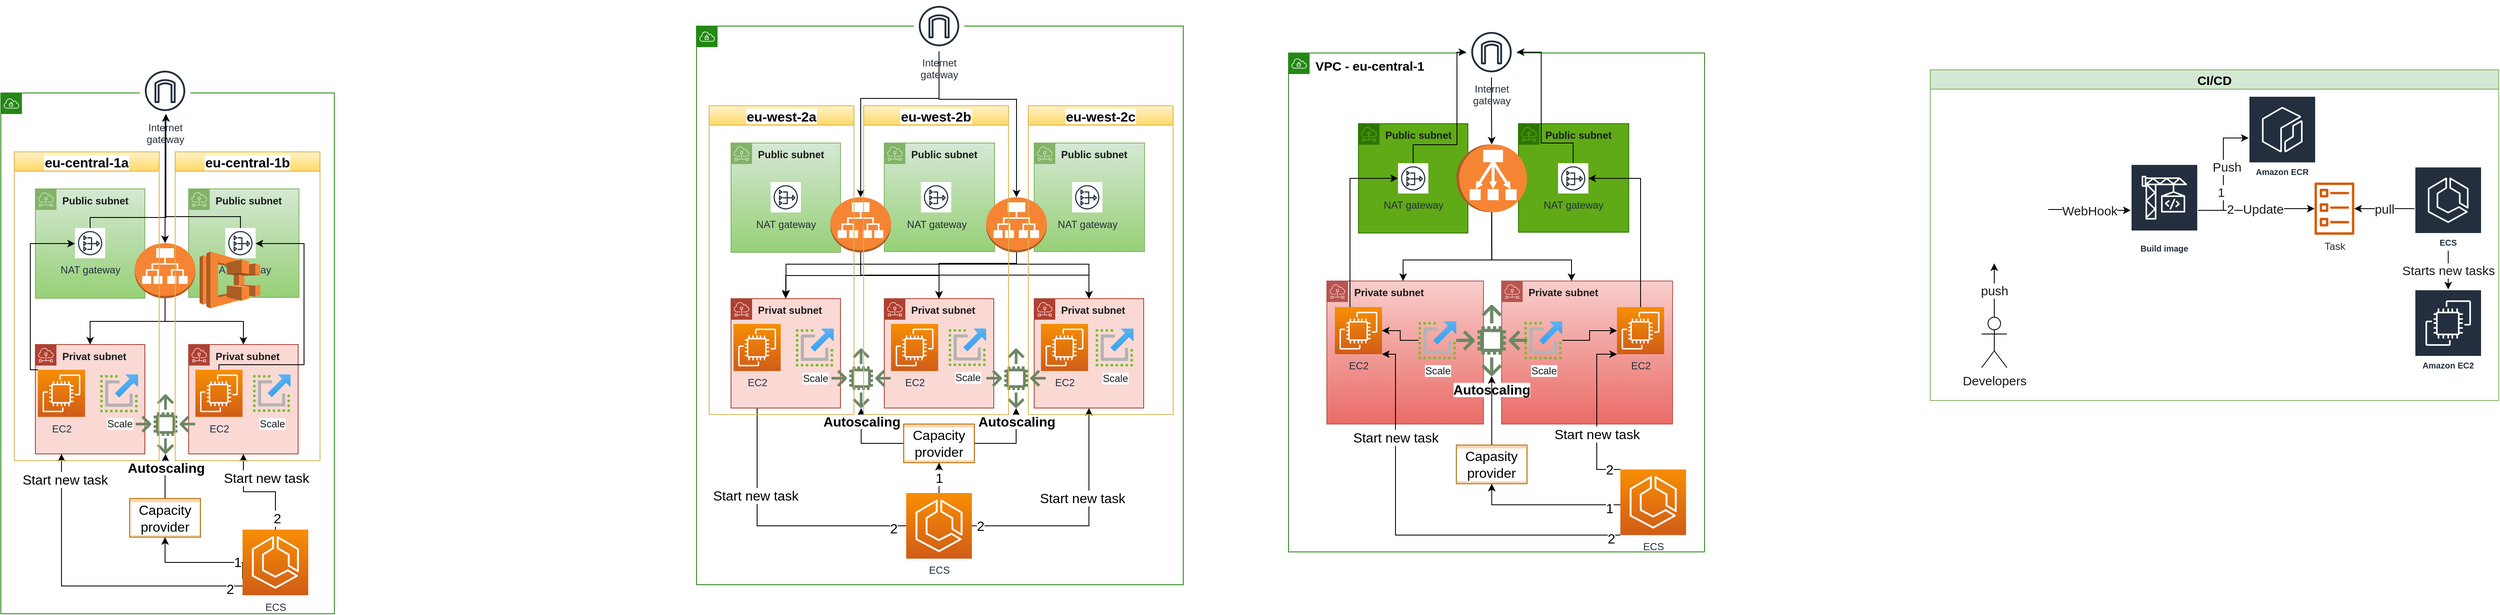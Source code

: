 <mxfile version="15.8.3" type="github">
  <diagram id="lCofZLIbUINr1tavpJJs" name="Page-1">
    <mxGraphModel dx="2921" dy="684" grid="0" gridSize="10" guides="1" tooltips="1" connect="1" arrows="1" fold="1" page="1" pageScale="1" pageWidth="850" pageHeight="1100" math="0" shadow="0">
      <root>
        <mxCell id="0" />
        <mxCell id="1" parent="0" />
        <mxCell id="zyjIwJKk7PrDfsCpgCSv-1" value="&lt;b&gt;&lt;font color=&quot;#000000&quot; style=&quot;font-size: 15px&quot;&gt;VPC - eu-central-1&lt;/font&gt;&lt;/b&gt;" style="points=[[0,0],[0.25,0],[0.5,0],[0.75,0],[1,0],[1,0.25],[1,0.5],[1,0.75],[1,1],[0.75,1],[0.5,1],[0.25,1],[0,1],[0,0.75],[0,0.5],[0,0.25]];outlineConnect=0;gradientColor=none;html=1;whiteSpace=wrap;fontSize=12;fontStyle=0;shape=mxgraph.aws4.group;grIcon=mxgraph.aws4.group_vpc;strokeColor=#248814;fillColor=none;verticalAlign=top;align=left;spacingLeft=30;fontColor=#AAB7B8;dashed=0;" parent="1" vertex="1">
          <mxGeometry x="184" y="139" width="494" height="593" as="geometry" />
        </mxCell>
        <mxCell id="zyjIwJKk7PrDfsCpgCSv-7" value="&lt;b&gt;&lt;font color=&quot;#1a1a1a&quot;&gt;Private subnet&lt;/font&gt;&lt;/b&gt;" style="sketch=0;outlineConnect=0;gradientColor=#ea6b66;html=1;whiteSpace=wrap;fontSize=12;fontStyle=0;shape=mxgraph.aws4.group;grIcon=mxgraph.aws4.group_subnet;strokeColor=#b85450;fillColor=#f8cecc;verticalAlign=top;align=left;spacingLeft=30;dashed=0;" parent="1" vertex="1">
          <mxGeometry x="229.5" y="410" width="186" height="170" as="geometry" />
        </mxCell>
        <mxCell id="zyjIwJKk7PrDfsCpgCSv-8" value="&lt;font color=&quot;#1a1a1a&quot;&gt;&lt;b&gt;Public subnet&lt;/b&gt;&lt;/font&gt;" style="sketch=0;outlineConnect=0;html=1;whiteSpace=wrap;fontSize=12;fontStyle=0;shape=mxgraph.aws4.group;grIcon=mxgraph.aws4.group_subnet;strokeColor=#2D7600;fillColor=#60a917;verticalAlign=top;align=left;spacingLeft=30;dashed=0;fontColor=#ffffff;" parent="1" vertex="1">
          <mxGeometry x="457" y="223" width="131" height="129" as="geometry" />
        </mxCell>
        <mxCell id="zyjIwJKk7PrDfsCpgCSv-9" value="&lt;font color=&quot;#1a1a1a&quot;&gt;&lt;b&gt;Public subnet&lt;/b&gt;&lt;/font&gt;" style="sketch=0;outlineConnect=0;html=1;whiteSpace=wrap;fontSize=12;fontStyle=0;shape=mxgraph.aws4.group;grIcon=mxgraph.aws4.group_subnet;strokeColor=#2D7600;fillColor=#60a917;verticalAlign=top;align=left;spacingLeft=30;dashed=0;fontColor=#ffffff;" parent="1" vertex="1">
          <mxGeometry x="267" y="223" width="130" height="130" as="geometry" />
        </mxCell>
        <mxCell id="zyjIwJKk7PrDfsCpgCSv-10" value="&lt;b&gt;&lt;font color=&quot;#1a1a1a&quot;&gt;Private subnet&lt;/font&gt;&lt;/b&gt;" style="sketch=0;outlineConnect=0;html=1;whiteSpace=wrap;fontSize=12;fontStyle=0;shape=mxgraph.aws4.group;grIcon=mxgraph.aws4.group_subnet;strokeColor=#b85450;fillColor=#f8cecc;verticalAlign=top;align=left;spacingLeft=30;dashed=0;gradientColor=#ea6b66;" parent="1" vertex="1">
          <mxGeometry x="437" y="410" width="203" height="170" as="geometry" />
        </mxCell>
        <mxCell id="zyjIwJKk7PrDfsCpgCSv-17" style="edgeStyle=orthogonalEdgeStyle;rounded=0;orthogonalLoop=1;jettySize=auto;html=1;entryX=0;entryY=0.5;entryDx=0;entryDy=0;entryPerimeter=0;fontSize=15;fontColor=#1A1A1A;" parent="1" source="zyjIwJKk7PrDfsCpgCSv-12" target="zyjIwJKk7PrDfsCpgCSv-16" edge="1">
          <mxGeometry relative="1" as="geometry" />
        </mxCell>
        <mxCell id="zyjIwJKk7PrDfsCpgCSv-12" value="Internet&#xa;gateway" style="sketch=0;outlineConnect=0;fontColor=#232F3E;gradientColor=none;strokeColor=#232F3E;fillColor=#ffffff;dashed=0;verticalLabelPosition=bottom;verticalAlign=top;align=center;html=1;fontSize=12;fontStyle=0;aspect=fixed;shape=mxgraph.aws4.resourceIcon;resIcon=mxgraph.aws4.internet_gateway;" parent="1" vertex="1">
          <mxGeometry x="395" y="108" width="60" height="60" as="geometry" />
        </mxCell>
        <mxCell id="zyjIwJKk7PrDfsCpgCSv-64" style="edgeStyle=orthogonalEdgeStyle;rounded=0;orthogonalLoop=1;jettySize=auto;html=1;fontSize=16;fontColor=#000000;" parent="1" source="zyjIwJKk7PrDfsCpgCSv-13" target="zyjIwJKk7PrDfsCpgCSv-12" edge="1">
          <mxGeometry relative="1" as="geometry">
            <Array as="points">
              <mxPoint x="332" y="248" />
              <mxPoint x="384" y="248" />
              <mxPoint x="384" y="138" />
            </Array>
          </mxGeometry>
        </mxCell>
        <mxCell id="zyjIwJKk7PrDfsCpgCSv-13" value="NAT gateway" style="sketch=0;outlineConnect=0;fontColor=#232F3E;gradientColor=none;strokeColor=#232F3E;fillColor=#ffffff;dashed=0;verticalLabelPosition=bottom;verticalAlign=top;align=center;html=1;fontSize=12;fontStyle=0;aspect=fixed;shape=mxgraph.aws4.resourceIcon;resIcon=mxgraph.aws4.nat_gateway;" parent="1" vertex="1">
          <mxGeometry x="314" y="270" width="36" height="36" as="geometry" />
        </mxCell>
        <mxCell id="zyjIwJKk7PrDfsCpgCSv-62" style="edgeStyle=orthogonalEdgeStyle;rounded=0;orthogonalLoop=1;jettySize=auto;html=1;fontSize=16;fontColor=#000000;" parent="1" source="zyjIwJKk7PrDfsCpgCSv-14" target="zyjIwJKk7PrDfsCpgCSv-12" edge="1">
          <mxGeometry relative="1" as="geometry">
            <Array as="points">
              <mxPoint x="522" y="246" />
              <mxPoint x="484" y="246" />
              <mxPoint x="484" y="138" />
            </Array>
          </mxGeometry>
        </mxCell>
        <mxCell id="zyjIwJKk7PrDfsCpgCSv-14" value="NAT gateway" style="sketch=0;outlineConnect=0;fontColor=#232F3E;gradientColor=none;strokeColor=#232F3E;fillColor=#ffffff;dashed=0;verticalLabelPosition=bottom;verticalAlign=top;align=center;html=1;fontSize=12;fontStyle=0;aspect=fixed;shape=mxgraph.aws4.resourceIcon;resIcon=mxgraph.aws4.nat_gateway;" parent="1" vertex="1">
          <mxGeometry x="504" y="270" width="36" height="36" as="geometry" />
        </mxCell>
        <mxCell id="zyjIwJKk7PrDfsCpgCSv-26" style="edgeStyle=orthogonalEdgeStyle;rounded=0;orthogonalLoop=1;jettySize=auto;html=1;fontSize=15;fontColor=#1A1A1A;exitX=1;exitY=0.5;exitDx=0;exitDy=0;exitPerimeter=0;" parent="1" source="zyjIwJKk7PrDfsCpgCSv-16" target="zyjIwJKk7PrDfsCpgCSv-10" edge="1">
          <mxGeometry relative="1" as="geometry">
            <Array as="points">
              <mxPoint x="425" y="385" />
              <mxPoint x="520" y="385" />
            </Array>
          </mxGeometry>
        </mxCell>
        <mxCell id="zyjIwJKk7PrDfsCpgCSv-27" style="edgeStyle=orthogonalEdgeStyle;rounded=0;orthogonalLoop=1;jettySize=auto;html=1;exitX=1;exitY=0.5;exitDx=0;exitDy=0;exitPerimeter=0;fontSize=15;fontColor=#1A1A1A;" parent="1" source="zyjIwJKk7PrDfsCpgCSv-16" target="zyjIwJKk7PrDfsCpgCSv-7" edge="1">
          <mxGeometry relative="1" as="geometry">
            <mxPoint x="320" y="406" as="targetPoint" />
            <Array as="points">
              <mxPoint x="425" y="385" />
              <mxPoint x="320" y="385" />
            </Array>
          </mxGeometry>
        </mxCell>
        <mxCell id="zyjIwJKk7PrDfsCpgCSv-16" value="" style="outlineConnect=0;dashed=0;verticalLabelPosition=bottom;verticalAlign=top;align=center;html=1;shape=mxgraph.aws3.classic_load_balancer;fillColor=#F58534;gradientColor=none;fontSize=15;fontColor=#1A1A1A;rotation=90;" parent="1" vertex="1">
          <mxGeometry x="385" y="246" width="80.5" height="84" as="geometry" />
        </mxCell>
        <mxCell id="zyjIwJKk7PrDfsCpgCSv-73" value="Start new task" style="edgeStyle=orthogonalEdgeStyle;rounded=0;orthogonalLoop=1;jettySize=auto;html=1;entryX=0;entryY=1;entryDx=0;entryDy=0;entryPerimeter=0;fontSize=16;fontColor=#000000;exitX=0;exitY=0;exitDx=0;exitDy=0;exitPerimeter=0;" parent="1" source="zyjIwJKk7PrDfsCpgCSv-19" target="zyjIwJKk7PrDfsCpgCSv-58" edge="1">
          <mxGeometry x="-0.259" relative="1" as="geometry">
            <Array as="points">
              <mxPoint x="550" y="634" />
              <mxPoint x="550" y="497" />
            </Array>
            <mxPoint as="offset" />
          </mxGeometry>
        </mxCell>
        <mxCell id="zyjIwJKk7PrDfsCpgCSv-83" value="2" style="edgeLabel;html=1;align=center;verticalAlign=middle;resizable=0;points=[];fontSize=16;fontColor=#000000;" parent="zyjIwJKk7PrDfsCpgCSv-73" vertex="1" connectable="0">
          <mxGeometry x="-0.584" y="-3" relative="1" as="geometry">
            <mxPoint x="12" y="11" as="offset" />
          </mxGeometry>
        </mxCell>
        <mxCell id="zyjIwJKk7PrDfsCpgCSv-74" value="Start new task" style="edgeStyle=orthogonalEdgeStyle;rounded=0;orthogonalLoop=1;jettySize=auto;html=1;exitX=0;exitY=1;exitDx=0;exitDy=0;exitPerimeter=0;entryX=1;entryY=1;entryDx=0;entryDy=0;entryPerimeter=0;fontSize=16;fontColor=#000000;" parent="1" source="zyjIwJKk7PrDfsCpgCSv-19" target="zyjIwJKk7PrDfsCpgCSv-54" edge="1">
          <mxGeometry x="0.538" relative="1" as="geometry">
            <Array as="points">
              <mxPoint x="311" y="712" />
              <mxPoint x="311" y="497" />
            </Array>
            <mxPoint as="offset" />
          </mxGeometry>
        </mxCell>
        <mxCell id="zyjIwJKk7PrDfsCpgCSv-84" value="2" style="edgeLabel;html=1;align=center;verticalAlign=middle;resizable=0;points=[];fontSize=16;fontColor=#000000;" parent="zyjIwJKk7PrDfsCpgCSv-74" vertex="1" connectable="0">
          <mxGeometry x="-0.777" y="3" relative="1" as="geometry">
            <mxPoint x="44" y="1" as="offset" />
          </mxGeometry>
        </mxCell>
        <mxCell id="zyjIwJKk7PrDfsCpgCSv-79" style="edgeStyle=orthogonalEdgeStyle;rounded=0;orthogonalLoop=1;jettySize=auto;html=1;entryX=0.5;entryY=1;entryDx=0;entryDy=0;fontSize=16;fontColor=#000000;" parent="1" source="zyjIwJKk7PrDfsCpgCSv-19" target="zyjIwJKk7PrDfsCpgCSv-76" edge="1">
          <mxGeometry relative="1" as="geometry">
            <Array as="points">
              <mxPoint x="425" y="676" />
            </Array>
          </mxGeometry>
        </mxCell>
        <mxCell id="zyjIwJKk7PrDfsCpgCSv-82" value="1" style="edgeLabel;html=1;align=center;verticalAlign=middle;resizable=0;points=[];fontSize=16;fontColor=#000000;" parent="zyjIwJKk7PrDfsCpgCSv-79" vertex="1" connectable="0">
          <mxGeometry x="-0.59" y="4" relative="1" as="geometry">
            <mxPoint x="23" as="offset" />
          </mxGeometry>
        </mxCell>
        <mxCell id="zyjIwJKk7PrDfsCpgCSv-19" value="ECS" style="sketch=0;points=[[0,0,0],[0.25,0,0],[0.5,0,0],[0.75,0,0],[1,0,0],[0,1,0],[0.25,1,0],[0.5,1,0],[0.75,1,0],[1,1,0],[0,0.25,0],[0,0.5,0],[0,0.75,0],[1,0.25,0],[1,0.5,0],[1,0.75,0]];outlineConnect=0;fontColor=#232F3E;gradientColor=#F78E04;gradientDirection=north;fillColor=#D05C17;strokeColor=#ffffff;dashed=0;verticalLabelPosition=bottom;verticalAlign=top;align=center;html=1;fontSize=12;fontStyle=0;aspect=fixed;shape=mxgraph.aws4.resourceIcon;resIcon=mxgraph.aws4.ecs;" parent="1" vertex="1">
          <mxGeometry x="578" y="634" width="78" height="78" as="geometry" />
        </mxCell>
        <mxCell id="zyjIwJKk7PrDfsCpgCSv-24" value="&lt;font style=&quot;font-size: 16px&quot; color=&quot;#000000&quot;&gt;&lt;b style=&quot;background-color: rgb(255 , 255 , 255)&quot;&gt;Autoscaling&lt;/b&gt;&lt;/font&gt;" style="sketch=0;outlineConnect=0;fontColor=#ffffff;fillColor=#6d8764;strokeColor=#3A5431;dashed=0;verticalLabelPosition=bottom;verticalAlign=top;align=center;html=1;fontSize=12;fontStyle=0;aspect=fixed;pointerEvents=1;shape=mxgraph.aws4.auto_scaling2;" parent="1" vertex="1">
          <mxGeometry x="382.75" y="438" width="85" height="85" as="geometry" />
        </mxCell>
        <mxCell id="zyjIwJKk7PrDfsCpgCSv-36" value="WebHook" style="edgeStyle=orthogonalEdgeStyle;rounded=0;orthogonalLoop=1;jettySize=auto;html=1;fontSize=15;fontColor=#1A1A1A;" parent="1" source="zyjIwJKk7PrDfsCpgCSv-32" target="zyjIwJKk7PrDfsCpgCSv-31" edge="1">
          <mxGeometry relative="1" as="geometry" />
        </mxCell>
        <mxCell id="zyjIwJKk7PrDfsCpgCSv-32" value="" style="shape=image;html=1;verticalAlign=top;verticalLabelPosition=bottom;labelBackgroundColor=#ffffff;imageAspect=0;aspect=fixed;image=https://cdn0.iconfinder.com/data/icons/social-network-9/50/29-128.png;fontSize=15;fontColor=#1A1A1A;" parent="1" vertex="1">
          <mxGeometry x="958" y="261" width="128" height="128" as="geometry" />
        </mxCell>
        <mxCell id="zyjIwJKk7PrDfsCpgCSv-47" value="CI/CD" style="swimlane;fontSize=15;fillColor=#d5e8d4;strokeColor=#82b366;" parent="1" vertex="1">
          <mxGeometry x="946" y="159" width="675" height="393" as="geometry" />
        </mxCell>
        <mxCell id="zyjIwJKk7PrDfsCpgCSv-48" value="Developers" style="shape=umlActor;verticalLabelPosition=bottom;verticalAlign=top;html=1;outlineConnect=0;fontSize=15;fontColor=#1A1A1A;" parent="zyjIwJKk7PrDfsCpgCSv-47" vertex="1">
          <mxGeometry x="61" y="294" width="30" height="60" as="geometry" />
        </mxCell>
        <mxCell id="zyjIwJKk7PrDfsCpgCSv-31" value="Build image" style="sketch=0;outlineConnect=0;fontColor=#232F3E;gradientColor=none;strokeColor=#ffffff;fillColor=#232F3E;dashed=0;verticalLabelPosition=middle;verticalAlign=bottom;align=center;html=1;whiteSpace=wrap;fontSize=10;fontStyle=1;spacing=3;shape=mxgraph.aws4.productIcon;prIcon=mxgraph.aws4.codebuild;" parent="zyjIwJKk7PrDfsCpgCSv-47" vertex="1">
          <mxGeometry x="238" y="112" width="80" height="110" as="geometry" />
        </mxCell>
        <mxCell id="zyjIwJKk7PrDfsCpgCSv-37" value="Amazon ECR" style="sketch=0;outlineConnect=0;fontColor=#232F3E;gradientColor=none;strokeColor=#ffffff;fillColor=#232F3E;dashed=0;verticalLabelPosition=middle;verticalAlign=bottom;align=center;html=1;whiteSpace=wrap;fontSize=10;fontStyle=1;spacing=3;shape=mxgraph.aws4.productIcon;prIcon=mxgraph.aws4.ecr;" parent="zyjIwJKk7PrDfsCpgCSv-47" vertex="1">
          <mxGeometry x="378" y="31" width="80" height="100" as="geometry" />
        </mxCell>
        <mxCell id="zyjIwJKk7PrDfsCpgCSv-38" style="edgeStyle=orthogonalEdgeStyle;rounded=0;orthogonalLoop=1;jettySize=auto;html=1;fontSize=15;fontColor=#1A1A1A;" parent="zyjIwJKk7PrDfsCpgCSv-47" source="zyjIwJKk7PrDfsCpgCSv-31" target="zyjIwJKk7PrDfsCpgCSv-37" edge="1">
          <mxGeometry relative="1" as="geometry" />
        </mxCell>
        <mxCell id="zyjIwJKk7PrDfsCpgCSv-40" value="Push" style="edgeLabel;html=1;align=center;verticalAlign=middle;resizable=0;points=[];fontSize=15;fontColor=#1A1A1A;" parent="zyjIwJKk7PrDfsCpgCSv-38" vertex="1" connectable="0">
          <mxGeometry x="0.131" y="-4" relative="1" as="geometry">
            <mxPoint as="offset" />
          </mxGeometry>
        </mxCell>
        <mxCell id="zyjIwJKk7PrDfsCpgCSv-42" value="1" style="edgeLabel;html=1;align=center;verticalAlign=middle;resizable=0;points=[];fontSize=15;fontColor=#1A1A1A;" parent="zyjIwJKk7PrDfsCpgCSv-38" vertex="1" connectable="0">
          <mxGeometry x="-0.29" y="-2" relative="1" as="geometry">
            <mxPoint x="-5" as="offset" />
          </mxGeometry>
        </mxCell>
        <mxCell id="zyjIwJKk7PrDfsCpgCSv-35" value="Task" style="sketch=0;outlineConnect=0;fontColor=#232F3E;gradientColor=none;fillColor=#D45B07;strokeColor=none;dashed=0;verticalLabelPosition=bottom;verticalAlign=top;align=center;html=1;fontSize=12;fontStyle=0;aspect=fixed;pointerEvents=1;shape=mxgraph.aws4.ecs_task;" parent="zyjIwJKk7PrDfsCpgCSv-47" vertex="1">
          <mxGeometry x="456" y="134" width="47.79" height="62" as="geometry" />
        </mxCell>
        <mxCell id="zyjIwJKk7PrDfsCpgCSv-41" value="Update" style="edgeStyle=orthogonalEdgeStyle;rounded=0;orthogonalLoop=1;jettySize=auto;html=1;fontSize=15;fontColor=#1A1A1A;" parent="zyjIwJKk7PrDfsCpgCSv-47" source="zyjIwJKk7PrDfsCpgCSv-31" target="zyjIwJKk7PrDfsCpgCSv-35" edge="1">
          <mxGeometry x="0.126" relative="1" as="geometry">
            <mxPoint as="offset" />
          </mxGeometry>
        </mxCell>
        <mxCell id="zyjIwJKk7PrDfsCpgCSv-43" value="2" style="edgeLabel;html=1;align=center;verticalAlign=middle;resizable=0;points=[];fontSize=15;fontColor=#1A1A1A;" parent="zyjIwJKk7PrDfsCpgCSv-41" vertex="1" connectable="0">
          <mxGeometry x="-0.388" y="1" relative="1" as="geometry">
            <mxPoint x="-5" y="-1" as="offset" />
          </mxGeometry>
        </mxCell>
        <mxCell id="zyjIwJKk7PrDfsCpgCSv-52" value="Starts new tasks" style="edgeStyle=orthogonalEdgeStyle;rounded=0;orthogonalLoop=1;jettySize=auto;html=1;fontSize=15;fontColor=#1A1A1A;" parent="zyjIwJKk7PrDfsCpgCSv-47" source="zyjIwJKk7PrDfsCpgCSv-44" target="zyjIwJKk7PrDfsCpgCSv-51" edge="1">
          <mxGeometry relative="1" as="geometry" />
        </mxCell>
        <mxCell id="zyjIwJKk7PrDfsCpgCSv-44" value="ECS" style="sketch=0;outlineConnect=0;fontColor=#232F3E;gradientColor=none;strokeColor=#ffffff;fillColor=#232F3E;dashed=0;verticalLabelPosition=middle;verticalAlign=bottom;align=center;html=1;whiteSpace=wrap;fontSize=10;fontStyle=1;spacing=3;shape=mxgraph.aws4.productIcon;prIcon=mxgraph.aws4.ecs;" parent="zyjIwJKk7PrDfsCpgCSv-47" vertex="1">
          <mxGeometry x="575" y="115" width="80" height="100" as="geometry" />
        </mxCell>
        <mxCell id="zyjIwJKk7PrDfsCpgCSv-46" value="pull" style="edgeStyle=orthogonalEdgeStyle;rounded=0;orthogonalLoop=1;jettySize=auto;html=1;fontSize=15;fontColor=#1A1A1A;" parent="zyjIwJKk7PrDfsCpgCSv-47" source="zyjIwJKk7PrDfsCpgCSv-44" target="zyjIwJKk7PrDfsCpgCSv-35" edge="1">
          <mxGeometry relative="1" as="geometry" />
        </mxCell>
        <mxCell id="zyjIwJKk7PrDfsCpgCSv-51" value="Amazon EC2" style="sketch=0;outlineConnect=0;fontColor=#232F3E;gradientColor=none;strokeColor=#ffffff;fillColor=#232F3E;dashed=0;verticalLabelPosition=middle;verticalAlign=bottom;align=center;html=1;whiteSpace=wrap;fontSize=10;fontStyle=1;spacing=3;shape=mxgraph.aws4.productIcon;prIcon=mxgraph.aws4.ec2;" parent="zyjIwJKk7PrDfsCpgCSv-47" vertex="1">
          <mxGeometry x="575" y="261" width="80" height="100" as="geometry" />
        </mxCell>
        <mxCell id="zyjIwJKk7PrDfsCpgCSv-49" value="push" style="edgeStyle=orthogonalEdgeStyle;rounded=0;orthogonalLoop=1;jettySize=auto;html=1;fontSize=15;fontColor=#1A1A1A;" parent="1" source="zyjIwJKk7PrDfsCpgCSv-48" target="zyjIwJKk7PrDfsCpgCSv-32" edge="1">
          <mxGeometry relative="1" as="geometry" />
        </mxCell>
        <mxCell id="zyjIwJKk7PrDfsCpgCSv-63" style="edgeStyle=orthogonalEdgeStyle;rounded=0;orthogonalLoop=1;jettySize=auto;html=1;fontSize=16;fontColor=#000000;" parent="1" source="zyjIwJKk7PrDfsCpgCSv-54" target="zyjIwJKk7PrDfsCpgCSv-13" edge="1">
          <mxGeometry relative="1" as="geometry">
            <Array as="points">
              <mxPoint x="257" y="288" />
            </Array>
          </mxGeometry>
        </mxCell>
        <mxCell id="zyjIwJKk7PrDfsCpgCSv-54" value="EC2" style="sketch=0;points=[[0,0,0],[0.25,0,0],[0.5,0,0],[0.75,0,0],[1,0,0],[0,1,0],[0.25,1,0],[0.5,1,0],[0.75,1,0],[1,1,0],[0,0.25,0],[0,0.5,0],[0,0.75,0],[1,0.25,0],[1,0.5,0],[1,0.75,0]];outlineConnect=0;fontColor=#232F3E;gradientColor=#F78E04;gradientDirection=north;fillColor=#D05C17;strokeColor=#ffffff;dashed=0;verticalLabelPosition=bottom;verticalAlign=top;align=center;html=1;fontSize=12;fontStyle=0;aspect=fixed;shape=mxgraph.aws4.resourceIcon;resIcon=mxgraph.aws4.ec2;" parent="1" vertex="1">
          <mxGeometry x="239" y="441" width="56" height="56" as="geometry" />
        </mxCell>
        <mxCell id="zyjIwJKk7PrDfsCpgCSv-57" style="edgeStyle=orthogonalEdgeStyle;rounded=0;orthogonalLoop=1;jettySize=auto;html=1;fontSize=15;fontColor=#1A1A1A;" parent="1" source="zyjIwJKk7PrDfsCpgCSv-55" target="zyjIwJKk7PrDfsCpgCSv-54" edge="1">
          <mxGeometry relative="1" as="geometry" />
        </mxCell>
        <mxCell id="zyjIwJKk7PrDfsCpgCSv-55" value="Scale" style="aspect=fixed;html=1;points=[];align=center;image;fontSize=12;image=img/lib/azure2/general/Scale.svg;fontColor=#1A1A1A;" parent="1" vertex="1">
          <mxGeometry x="338.25" y="458" width="45" height="45" as="geometry" />
        </mxCell>
        <mxCell id="zyjIwJKk7PrDfsCpgCSv-59" style="edgeStyle=orthogonalEdgeStyle;rounded=0;orthogonalLoop=1;jettySize=auto;html=1;entryX=0;entryY=0.5;entryDx=0;entryDy=0;entryPerimeter=0;fontSize=15;fontColor=#1A1A1A;" parent="1" source="zyjIwJKk7PrDfsCpgCSv-56" target="zyjIwJKk7PrDfsCpgCSv-58" edge="1">
          <mxGeometry relative="1" as="geometry" />
        </mxCell>
        <mxCell id="zyjIwJKk7PrDfsCpgCSv-56" value="Scale" style="aspect=fixed;html=1;points=[];align=center;image;fontSize=12;image=img/lib/azure2/general/Scale.svg;fontColor=#1A1A1A;" parent="1" vertex="1">
          <mxGeometry x="464" y="458" width="45" height="45" as="geometry" />
        </mxCell>
        <mxCell id="zyjIwJKk7PrDfsCpgCSv-75" style="edgeStyle=orthogonalEdgeStyle;rounded=0;orthogonalLoop=1;jettySize=auto;html=1;fontSize=16;fontColor=#000000;" parent="1" source="zyjIwJKk7PrDfsCpgCSv-58" target="zyjIwJKk7PrDfsCpgCSv-14" edge="1">
          <mxGeometry relative="1" as="geometry">
            <Array as="points">
              <mxPoint x="602" y="288" />
            </Array>
          </mxGeometry>
        </mxCell>
        <mxCell id="zyjIwJKk7PrDfsCpgCSv-58" value="EC2" style="sketch=0;points=[[0,0,0],[0.25,0,0],[0.5,0,0],[0.75,0,0],[1,0,0],[0,1,0],[0.25,1,0],[0.5,1,0],[0.75,1,0],[1,1,0],[0,0.25,0],[0,0.5,0],[0,0.75,0],[1,0.25,0],[1,0.5,0],[1,0.75,0]];outlineConnect=0;fontColor=#232F3E;gradientColor=#F78E04;gradientDirection=north;fillColor=#D05C17;strokeColor=#ffffff;dashed=0;verticalLabelPosition=bottom;verticalAlign=top;align=center;html=1;fontSize=12;fontStyle=0;aspect=fixed;shape=mxgraph.aws4.resourceIcon;resIcon=mxgraph.aws4.ec2;" parent="1" vertex="1">
          <mxGeometry x="574" y="441" width="56" height="56" as="geometry" />
        </mxCell>
        <mxCell id="zyjIwJKk7PrDfsCpgCSv-80" style="edgeStyle=orthogonalEdgeStyle;rounded=0;orthogonalLoop=1;jettySize=auto;html=1;fontSize=16;fontColor=#000000;" parent="1" source="zyjIwJKk7PrDfsCpgCSv-76" target="zyjIwJKk7PrDfsCpgCSv-24" edge="1">
          <mxGeometry relative="1" as="geometry" />
        </mxCell>
        <mxCell id="zyjIwJKk7PrDfsCpgCSv-76" value="Capasity provider" style="rounded=0;whiteSpace=wrap;html=1;labelBackgroundColor=#FFFFFF;fontSize=16;fillColor=#fad7ac;strokeColor=#b46504;" parent="1" vertex="1">
          <mxGeometry x="383.25" y="605" width="84" height="46" as="geometry" />
        </mxCell>
        <mxCell id="zyjIwJKk7PrDfsCpgCSv-85" value="&lt;font face=&quot;monospace&quot; color=&quot;#000000&quot;&gt;&lt;span style=&quot;font-size: 0px&quot;&gt;ff&lt;/span&gt;&lt;/font&gt;" style="points=[[0,0],[0.25,0],[0.5,0],[0.75,0],[1,0],[1,0.25],[1,0.5],[1,0.75],[1,1],[0.75,1],[0.5,1],[0.25,1],[0,1],[0,0.75],[0,0.5],[0,0.25]];outlineConnect=0;gradientColor=none;html=1;whiteSpace=wrap;fontSize=12;fontStyle=0;shape=mxgraph.aws4.group;grIcon=mxgraph.aws4.group_vpc;strokeColor=#248814;fillColor=none;verticalAlign=top;align=left;spacingLeft=30;fontColor=#AAB7B8;dashed=0;" parent="1" vertex="1">
          <mxGeometry x="-519" y="107" width="578" height="664" as="geometry" />
        </mxCell>
        <mxCell id="zyjIwJKk7PrDfsCpgCSv-87" value="&lt;font color=&quot;#1a1a1a&quot;&gt;&lt;b&gt;Public subnet&lt;/b&gt;&lt;/font&gt;" style="sketch=0;outlineConnect=0;html=1;whiteSpace=wrap;fontSize=12;fontStyle=0;shape=mxgraph.aws4.group;grIcon=mxgraph.aws4.group_subnet;strokeColor=#82b366;fillColor=#d5e8d4;verticalAlign=top;align=left;spacingLeft=30;dashed=0;gradientColor=#97d077;" parent="1" vertex="1">
          <mxGeometry x="-296" y="246" width="131" height="129" as="geometry" />
        </mxCell>
        <mxCell id="zyjIwJKk7PrDfsCpgCSv-88" value="&lt;font color=&quot;#1a1a1a&quot;&gt;&lt;b&gt;Public subnet&lt;/b&gt;&lt;/font&gt;" style="sketch=0;outlineConnect=0;html=1;whiteSpace=wrap;fontSize=12;fontStyle=0;shape=mxgraph.aws4.group;grIcon=mxgraph.aws4.group_subnet;strokeColor=#82b366;fillColor=#d5e8d4;verticalAlign=top;align=left;spacingLeft=30;dashed=0;gradientColor=#97d077;" parent="1" vertex="1">
          <mxGeometry x="-478" y="246" width="130" height="130" as="geometry" />
        </mxCell>
        <mxCell id="zyjIwJKk7PrDfsCpgCSv-139" style="edgeStyle=orthogonalEdgeStyle;rounded=0;orthogonalLoop=1;jettySize=auto;html=1;entryX=0.5;entryY=0;entryDx=0;entryDy=0;entryPerimeter=0;fontSize=16;fontColor=#000000;" parent="1" source="zyjIwJKk7PrDfsCpgCSv-91" target="zyjIwJKk7PrDfsCpgCSv-122" edge="1">
          <mxGeometry relative="1" as="geometry">
            <Array as="points">
              <mxPoint x="-324" y="193" />
            </Array>
          </mxGeometry>
        </mxCell>
        <mxCell id="zyjIwJKk7PrDfsCpgCSv-140" style="edgeStyle=orthogonalEdgeStyle;rounded=0;orthogonalLoop=1;jettySize=auto;html=1;entryX=0.5;entryY=0;entryDx=0;entryDy=0;entryPerimeter=0;fontSize=16;fontColor=#000000;" parent="1" source="zyjIwJKk7PrDfsCpgCSv-91" target="zyjIwJKk7PrDfsCpgCSv-123" edge="1">
          <mxGeometry relative="1" as="geometry">
            <Array as="points">
              <mxPoint x="-139" y="194" />
            </Array>
          </mxGeometry>
        </mxCell>
        <mxCell id="zyjIwJKk7PrDfsCpgCSv-91" value="Internet&#xa;gateway" style="sketch=0;outlineConnect=0;fontColor=#232F3E;gradientColor=none;strokeColor=#232F3E;fillColor=#ffffff;dashed=0;verticalLabelPosition=bottom;verticalAlign=top;align=center;html=1;fontSize=12;fontStyle=0;aspect=fixed;shape=mxgraph.aws4.resourceIcon;resIcon=mxgraph.aws4.internet_gateway;" parent="1" vertex="1">
          <mxGeometry x="-261" y="77" width="60" height="60" as="geometry" />
        </mxCell>
        <mxCell id="zyjIwJKk7PrDfsCpgCSv-93" value="NAT gateway" style="sketch=0;outlineConnect=0;fontColor=#232F3E;gradientColor=none;strokeColor=#232F3E;fillColor=#ffffff;dashed=0;verticalLabelPosition=bottom;verticalAlign=top;align=center;html=1;fontSize=12;fontStyle=0;aspect=fixed;shape=mxgraph.aws4.resourceIcon;resIcon=mxgraph.aws4.nat_gateway;" parent="1" vertex="1">
          <mxGeometry x="-431" y="292.5" width="36" height="36" as="geometry" />
        </mxCell>
        <mxCell id="zyjIwJKk7PrDfsCpgCSv-95" value="NAT gateway" style="sketch=0;outlineConnect=0;fontColor=#232F3E;gradientColor=none;strokeColor=#232F3E;fillColor=#ffffff;dashed=0;verticalLabelPosition=bottom;verticalAlign=top;align=center;html=1;fontSize=12;fontStyle=0;aspect=fixed;shape=mxgraph.aws4.resourceIcon;resIcon=mxgraph.aws4.nat_gateway;" parent="1" vertex="1">
          <mxGeometry x="-252.5" y="292.5" width="36" height="36" as="geometry" />
        </mxCell>
        <mxCell id="zyjIwJKk7PrDfsCpgCSv-143" style="edgeStyle=orthogonalEdgeStyle;rounded=0;orthogonalLoop=1;jettySize=auto;html=1;fontSize=16;fontColor=#000000;" parent="1" source="zyjIwJKk7PrDfsCpgCSv-105" target="zyjIwJKk7PrDfsCpgCSv-124" edge="1">
          <mxGeometry relative="1" as="geometry">
            <Array as="points">
              <mxPoint x="-447" y="701" />
            </Array>
          </mxGeometry>
        </mxCell>
        <mxCell id="zyjIwJKk7PrDfsCpgCSv-144" value="Start new task" style="edgeLabel;html=1;align=center;verticalAlign=middle;resizable=0;points=[];fontSize=16;fontColor=#000000;" parent="zyjIwJKk7PrDfsCpgCSv-143" vertex="1" connectable="0">
          <mxGeometry x="0.667" y="2" relative="1" as="geometry">
            <mxPoint y="88" as="offset" />
          </mxGeometry>
        </mxCell>
        <mxCell id="zyjIwJKk7PrDfsCpgCSv-149" value="2" style="edgeLabel;html=1;align=center;verticalAlign=middle;resizable=0;points=[];fontSize=16;fontColor=#000000;" parent="zyjIwJKk7PrDfsCpgCSv-143" vertex="1" connectable="0">
          <mxGeometry x="-0.917" y="3" relative="1" as="geometry">
            <mxPoint as="offset" />
          </mxGeometry>
        </mxCell>
        <mxCell id="zyjIwJKk7PrDfsCpgCSv-146" style="edgeStyle=orthogonalEdgeStyle;rounded=0;orthogonalLoop=1;jettySize=auto;html=1;fontSize=16;fontColor=#000000;" parent="1" source="zyjIwJKk7PrDfsCpgCSv-105" target="zyjIwJKk7PrDfsCpgCSv-121" edge="1">
          <mxGeometry relative="1" as="geometry">
            <Array as="points">
              <mxPoint x="-53" y="701" />
            </Array>
          </mxGeometry>
        </mxCell>
        <mxCell id="zyjIwJKk7PrDfsCpgCSv-150" value="2" style="edgeLabel;html=1;align=center;verticalAlign=middle;resizable=0;points=[];fontSize=16;fontColor=#000000;" parent="zyjIwJKk7PrDfsCpgCSv-146" vertex="1" connectable="0">
          <mxGeometry x="-0.879" y="-1" relative="1" as="geometry">
            <mxPoint x="-7" y="-1" as="offset" />
          </mxGeometry>
        </mxCell>
        <mxCell id="zyjIwJKk7PrDfsCpgCSv-151" value="Start new task" style="edgeLabel;html=1;align=center;verticalAlign=middle;resizable=0;points=[];fontSize=16;fontColor=#000000;" parent="zyjIwJKk7PrDfsCpgCSv-146" vertex="1" connectable="0">
          <mxGeometry x="0.673" relative="1" as="geometry">
            <mxPoint x="-8" y="61" as="offset" />
          </mxGeometry>
        </mxCell>
        <mxCell id="zyjIwJKk7PrDfsCpgCSv-141" style="edgeStyle=orthogonalEdgeStyle;rounded=0;orthogonalLoop=1;jettySize=auto;html=1;fontSize=16;fontColor=#000000;" parent="1" source="zyjIwJKk7PrDfsCpgCSv-116" target="zyjIwJKk7PrDfsCpgCSv-130" edge="1">
          <mxGeometry relative="1" as="geometry" />
        </mxCell>
        <mxCell id="zyjIwJKk7PrDfsCpgCSv-142" style="edgeStyle=orthogonalEdgeStyle;rounded=0;orthogonalLoop=1;jettySize=auto;html=1;fontSize=16;fontColor=#000000;" parent="1" source="zyjIwJKk7PrDfsCpgCSv-116" target="zyjIwJKk7PrDfsCpgCSv-132" edge="1">
          <mxGeometry relative="1" as="geometry" />
        </mxCell>
        <mxCell id="zyjIwJKk7PrDfsCpgCSv-116" value="Capacity provider" style="rounded=0;whiteSpace=wrap;html=1;labelBackgroundColor=#FFFFFF;fontSize=16;fillColor=#fad7ac;strokeColor=#b46504;" parent="1" vertex="1">
          <mxGeometry x="-273" y="580" width="84" height="46" as="geometry" />
        </mxCell>
        <mxCell id="zyjIwJKk7PrDfsCpgCSv-117" value="&lt;font color=&quot;#1a1a1a&quot;&gt;&lt;b&gt;Public subnet&lt;/b&gt;&lt;/font&gt;" style="sketch=0;outlineConnect=0;html=1;whiteSpace=wrap;fontSize=12;fontStyle=0;shape=mxgraph.aws4.group;grIcon=mxgraph.aws4.group_subnet;strokeColor=#82b366;fillColor=#d5e8d4;verticalAlign=top;align=left;spacingLeft=30;dashed=0;gradientColor=#97d077;" parent="1" vertex="1">
          <mxGeometry x="-118" y="246" width="131" height="129" as="geometry" />
        </mxCell>
        <mxCell id="zyjIwJKk7PrDfsCpgCSv-118" value="NAT gateway" style="sketch=0;outlineConnect=0;fontColor=#232F3E;gradientColor=none;strokeColor=#232F3E;fillColor=#ffffff;dashed=0;verticalLabelPosition=bottom;verticalAlign=top;align=center;html=1;fontSize=12;fontStyle=0;aspect=fixed;shape=mxgraph.aws4.resourceIcon;resIcon=mxgraph.aws4.nat_gateway;" parent="1" vertex="1">
          <mxGeometry x="-73" y="292.5" width="36" height="36" as="geometry" />
        </mxCell>
        <mxCell id="zyjIwJKk7PrDfsCpgCSv-119" value="&lt;font color=&quot;#1a1a1a&quot;&gt;&lt;b&gt;Privat subnet&lt;/b&gt;&lt;/font&gt;" style="sketch=0;outlineConnect=0;html=1;whiteSpace=wrap;fontSize=12;fontStyle=0;shape=mxgraph.aws4.group;grIcon=mxgraph.aws4.group_subnet;strokeColor=#ae4132;fillColor=#fad9d5;verticalAlign=top;align=left;spacingLeft=30;dashed=0;" parent="1" vertex="1">
          <mxGeometry x="-478" y="431" width="130" height="130" as="geometry" />
        </mxCell>
        <mxCell id="zyjIwJKk7PrDfsCpgCSv-120" value="&lt;font color=&quot;#1a1a1a&quot;&gt;&lt;b&gt;Privat subnet&lt;/b&gt;&lt;/font&gt;" style="sketch=0;outlineConnect=0;html=1;whiteSpace=wrap;fontSize=12;fontStyle=0;shape=mxgraph.aws4.group;grIcon=mxgraph.aws4.group_subnet;strokeColor=#ae4132;fillColor=#fad9d5;verticalAlign=top;align=left;spacingLeft=30;dashed=0;" parent="1" vertex="1">
          <mxGeometry x="-296" y="431" width="130" height="130" as="geometry" />
        </mxCell>
        <mxCell id="zyjIwJKk7PrDfsCpgCSv-121" value="&lt;font color=&quot;#1a1a1a&quot;&gt;&lt;b&gt;Privat subnet&lt;/b&gt;&lt;/font&gt;" style="sketch=0;outlineConnect=0;html=1;whiteSpace=wrap;fontSize=12;fontStyle=0;shape=mxgraph.aws4.group;grIcon=mxgraph.aws4.group_subnet;strokeColor=#ae4132;fillColor=#fad9d5;verticalAlign=top;align=left;spacingLeft=30;dashed=0;" parent="1" vertex="1">
          <mxGeometry x="-118" y="431" width="130" height="130" as="geometry" />
        </mxCell>
        <mxCell id="zyjIwJKk7PrDfsCpgCSv-133" style="edgeStyle=orthogonalEdgeStyle;rounded=0;orthogonalLoop=1;jettySize=auto;html=1;exitX=0.5;exitY=1;exitDx=0;exitDy=0;exitPerimeter=0;fontSize=16;fontColor=#000000;" parent="1" source="zyjIwJKk7PrDfsCpgCSv-122" target="zyjIwJKk7PrDfsCpgCSv-119" edge="1">
          <mxGeometry relative="1" as="geometry" />
        </mxCell>
        <mxCell id="zyjIwJKk7PrDfsCpgCSv-134" style="edgeStyle=orthogonalEdgeStyle;rounded=0;orthogonalLoop=1;jettySize=auto;html=1;fontSize=16;fontColor=#000000;" parent="1" source="zyjIwJKk7PrDfsCpgCSv-122" target="zyjIwJKk7PrDfsCpgCSv-120" edge="1">
          <mxGeometry relative="1" as="geometry" />
        </mxCell>
        <mxCell id="zyjIwJKk7PrDfsCpgCSv-135" style="edgeStyle=orthogonalEdgeStyle;rounded=0;orthogonalLoop=1;jettySize=auto;html=1;fontSize=16;fontColor=#000000;" parent="1" source="zyjIwJKk7PrDfsCpgCSv-122" target="zyjIwJKk7PrDfsCpgCSv-121" edge="1">
          <mxGeometry relative="1" as="geometry">
            <Array as="points">
              <mxPoint x="-324" y="403" />
              <mxPoint x="-53" y="403" />
            </Array>
          </mxGeometry>
        </mxCell>
        <mxCell id="zyjIwJKk7PrDfsCpgCSv-122" value="" style="outlineConnect=0;dashed=0;verticalLabelPosition=bottom;verticalAlign=top;align=center;html=1;shape=mxgraph.aws3.application_load_balancer;fillColor=#F58534;gradientColor=none;labelBackgroundColor=#FFFFFF;fontSize=16;fontColor=#000000;" parent="1" vertex="1">
          <mxGeometry x="-360" y="310.5" width="72" height="65.5" as="geometry" />
        </mxCell>
        <mxCell id="zyjIwJKk7PrDfsCpgCSv-136" style="edgeStyle=orthogonalEdgeStyle;rounded=0;orthogonalLoop=1;jettySize=auto;html=1;entryX=0.502;entryY=-0.011;entryDx=0;entryDy=0;entryPerimeter=0;fontSize=16;fontColor=#000000;" parent="1" source="zyjIwJKk7PrDfsCpgCSv-123" target="zyjIwJKk7PrDfsCpgCSv-119" edge="1">
          <mxGeometry relative="1" as="geometry">
            <Array as="points">
              <mxPoint x="-139" y="390" />
              <mxPoint x="-413" y="390" />
            </Array>
          </mxGeometry>
        </mxCell>
        <mxCell id="zyjIwJKk7PrDfsCpgCSv-137" style="edgeStyle=orthogonalEdgeStyle;rounded=0;orthogonalLoop=1;jettySize=auto;html=1;fontSize=16;fontColor=#000000;" parent="1" source="zyjIwJKk7PrDfsCpgCSv-123" target="zyjIwJKk7PrDfsCpgCSv-120" edge="1">
          <mxGeometry relative="1" as="geometry">
            <Array as="points">
              <mxPoint x="-139" y="389" />
              <mxPoint x="-231" y="389" />
            </Array>
          </mxGeometry>
        </mxCell>
        <mxCell id="zyjIwJKk7PrDfsCpgCSv-138" style="edgeStyle=orthogonalEdgeStyle;rounded=0;orthogonalLoop=1;jettySize=auto;html=1;fontSize=16;fontColor=#000000;" parent="1" source="zyjIwJKk7PrDfsCpgCSv-123" target="zyjIwJKk7PrDfsCpgCSv-121" edge="1">
          <mxGeometry relative="1" as="geometry">
            <Array as="points">
              <mxPoint x="-139" y="390" />
              <mxPoint x="-53" y="390" />
            </Array>
          </mxGeometry>
        </mxCell>
        <mxCell id="zyjIwJKk7PrDfsCpgCSv-123" value="" style="outlineConnect=0;dashed=0;verticalLabelPosition=bottom;verticalAlign=top;align=center;html=1;shape=mxgraph.aws3.application_load_balancer;fillColor=#F58534;gradientColor=none;labelBackgroundColor=#FFFFFF;fontSize=16;fontColor=#000000;" parent="1" vertex="1">
          <mxGeometry x="-175" y="310.5" width="72" height="65.5" as="geometry" />
        </mxCell>
        <mxCell id="zyjIwJKk7PrDfsCpgCSv-124" value="EC2" style="sketch=0;points=[[0,0,0],[0.25,0,0],[0.5,0,0],[0.75,0,0],[1,0,0],[0,1,0],[0.25,1,0],[0.5,1,0],[0.75,1,0],[1,1,0],[0,0.25,0],[0,0.5,0],[0,0.75,0],[1,0.25,0],[1,0.5,0],[1,0.75,0]];outlineConnect=0;fontColor=#232F3E;gradientColor=#F78E04;gradientDirection=north;fillColor=#D05C17;strokeColor=#ffffff;dashed=0;verticalLabelPosition=bottom;verticalAlign=top;align=center;html=1;fontSize=12;fontStyle=0;aspect=fixed;shape=mxgraph.aws4.resourceIcon;resIcon=mxgraph.aws4.ec2;" parent="1" vertex="1">
          <mxGeometry x="-475" y="461" width="56" height="56" as="geometry" />
        </mxCell>
        <mxCell id="zyjIwJKk7PrDfsCpgCSv-125" value="Scale" style="aspect=fixed;html=1;points=[];align=center;image;fontSize=12;image=img/lib/azure2/general/Scale.svg;fontColor=#1A1A1A;" parent="1" vertex="1">
          <mxGeometry x="-401" y="466.5" width="45" height="45" as="geometry" />
        </mxCell>
        <mxCell id="zyjIwJKk7PrDfsCpgCSv-126" value="Scale" style="aspect=fixed;html=1;points=[];align=center;image;fontSize=12;image=img/lib/azure2/general/Scale.svg;fontColor=#1A1A1A;" parent="1" vertex="1">
          <mxGeometry x="-45" y="466.5" width="45" height="45" as="geometry" />
        </mxCell>
        <mxCell id="zyjIwJKk7PrDfsCpgCSv-127" value="Scale" style="aspect=fixed;html=1;points=[];align=center;image;fontSize=12;image=img/lib/azure2/general/Scale.svg;fontColor=#1A1A1A;" parent="1" vertex="1">
          <mxGeometry x="-219.5" y="466.5" width="44.5" height="44.5" as="geometry" />
        </mxCell>
        <mxCell id="zyjIwJKk7PrDfsCpgCSv-128" value="EC2" style="sketch=0;points=[[0,0,0],[0.25,0,0],[0.5,0,0],[0.75,0,0],[1,0,0],[0,1,0],[0.25,1,0],[0.5,1,0],[0.75,1,0],[1,1,0],[0,0.25,0],[0,0.5,0],[0,0.75,0],[1,0.25,0],[1,0.5,0],[1,0.75,0]];outlineConnect=0;fontColor=#232F3E;gradientColor=#F78E04;gradientDirection=north;fillColor=#D05C17;strokeColor=#ffffff;dashed=0;verticalLabelPosition=bottom;verticalAlign=top;align=center;html=1;fontSize=12;fontStyle=0;aspect=fixed;shape=mxgraph.aws4.resourceIcon;resIcon=mxgraph.aws4.ec2;" parent="1" vertex="1">
          <mxGeometry x="-110" y="461" width="56" height="56" as="geometry" />
        </mxCell>
        <mxCell id="zyjIwJKk7PrDfsCpgCSv-129" value="EC2" style="sketch=0;points=[[0,0,0],[0.25,0,0],[0.5,0,0],[0.75,0,0],[1,0,0],[0,1,0],[0.25,1,0],[0.5,1,0],[0.75,1,0],[1,1,0],[0,0.25,0],[0,0.5,0],[0,0.75,0],[1,0.25,0],[1,0.5,0],[1,0.75,0]];outlineConnect=0;fontColor=#232F3E;gradientColor=#F78E04;gradientDirection=north;fillColor=#D05C17;strokeColor=#ffffff;dashed=0;verticalLabelPosition=bottom;verticalAlign=top;align=center;html=1;fontSize=12;fontStyle=0;aspect=fixed;shape=mxgraph.aws4.resourceIcon;resIcon=mxgraph.aws4.ec2;" parent="1" vertex="1">
          <mxGeometry x="-288" y="461" width="56" height="56" as="geometry" />
        </mxCell>
        <mxCell id="zyjIwJKk7PrDfsCpgCSv-130" value="&lt;font style=&quot;font-size: 16px&quot; color=&quot;#000000&quot;&gt;&lt;b style=&quot;background-color: rgb(255 , 255 , 255)&quot;&gt;Autoscaling&lt;/b&gt;&lt;/font&gt;" style="sketch=0;outlineConnect=0;fontColor=#ffffff;fillColor=#6d8764;strokeColor=#3A5431;dashed=0;verticalLabelPosition=bottom;verticalAlign=top;align=center;html=1;fontSize=12;fontStyle=0;aspect=fixed;pointerEvents=1;shape=mxgraph.aws4.auto_scaling2;" parent="1" vertex="1">
          <mxGeometry x="-359" y="490" width="71" height="71" as="geometry" />
        </mxCell>
        <mxCell id="zyjIwJKk7PrDfsCpgCSv-132" value="&lt;font style=&quot;font-size: 16px&quot; color=&quot;#000000&quot;&gt;&lt;b style=&quot;background-color: rgb(255 , 255 , 255)&quot;&gt;Autoscaling&lt;/b&gt;&lt;/font&gt;" style="sketch=0;outlineConnect=0;fontColor=#ffffff;fillColor=#6d8764;strokeColor=#3A5431;dashed=0;verticalLabelPosition=bottom;verticalAlign=top;align=center;html=1;fontSize=12;fontStyle=0;aspect=fixed;pointerEvents=1;shape=mxgraph.aws4.auto_scaling2;" parent="1" vertex="1">
          <mxGeometry x="-175" y="490" width="71" height="71" as="geometry" />
        </mxCell>
        <mxCell id="zyjIwJKk7PrDfsCpgCSv-153" value="&lt;font face=&quot;monospace&quot; color=&quot;#000000&quot;&gt;&lt;span style=&quot;font-size: 0px&quot;&gt;ddddddddd&lt;/span&gt;&lt;/font&gt;" style="points=[[0,0],[0.25,0],[0.5,0],[0.75,0],[1,0],[1,0.25],[1,0.5],[1,0.75],[1,1],[0.75,1],[0.5,1],[0.25,1],[0,1],[0,0.75],[0,0.5],[0,0.25]];outlineConnect=0;gradientColor=none;html=1;whiteSpace=wrap;fontSize=12;fontStyle=0;shape=mxgraph.aws4.group;grIcon=mxgraph.aws4.group_vpc;strokeColor=#248814;fillColor=none;verticalAlign=top;align=left;spacingLeft=30;fontColor=#AAB7B8;dashed=0;" parent="1" vertex="1">
          <mxGeometry x="-1345" y="186.5" width="396" height="619" as="geometry" />
        </mxCell>
        <mxCell id="zyjIwJKk7PrDfsCpgCSv-154" value="&lt;font color=&quot;#1a1a1a&quot;&gt;&lt;b&gt;Public subnet&lt;/b&gt;&lt;/font&gt;" style="sketch=0;outlineConnect=0;html=1;whiteSpace=wrap;fontSize=12;fontStyle=0;shape=mxgraph.aws4.group;grIcon=mxgraph.aws4.group_subnet;strokeColor=#82b366;fillColor=#d5e8d4;verticalAlign=top;align=left;spacingLeft=30;dashed=0;gradientColor=#97d077;" parent="1" vertex="1">
          <mxGeometry x="-1122" y="300.5" width="131" height="129" as="geometry" />
        </mxCell>
        <mxCell id="zyjIwJKk7PrDfsCpgCSv-155" value="&lt;font color=&quot;#1a1a1a&quot;&gt;&lt;b&gt;Public subnet&lt;/b&gt;&lt;/font&gt;" style="sketch=0;outlineConnect=0;html=1;whiteSpace=wrap;fontSize=12;fontStyle=0;shape=mxgraph.aws4.group;grIcon=mxgraph.aws4.group_subnet;strokeColor=#82b366;fillColor=#d5e8d4;verticalAlign=top;align=left;spacingLeft=30;dashed=0;gradientColor=#97d077;" parent="1" vertex="1">
          <mxGeometry x="-1304" y="300.5" width="130" height="130" as="geometry" />
        </mxCell>
        <mxCell id="zyjIwJKk7PrDfsCpgCSv-156" style="edgeStyle=orthogonalEdgeStyle;rounded=0;orthogonalLoop=1;jettySize=auto;html=1;entryX=0.5;entryY=0;entryDx=0;entryDy=0;entryPerimeter=0;fontSize=16;fontColor=#000000;" parent="1" target="zyjIwJKk7PrDfsCpgCSv-182" edge="1">
          <mxGeometry relative="1" as="geometry">
            <Array as="points">
              <mxPoint x="-1150" y="247.5" />
            </Array>
            <mxPoint x="-1149.941" y="211.5" as="sourcePoint" />
          </mxGeometry>
        </mxCell>
        <mxCell id="zyjIwJKk7PrDfsCpgCSv-158" value="Internet&#xa;gateway" style="sketch=0;outlineConnect=0;fontColor=#232F3E;gradientColor=none;strokeColor=#232F3E;fillColor=#ffffff;dashed=0;verticalLabelPosition=bottom;verticalAlign=top;align=center;html=1;fontSize=12;fontStyle=0;aspect=fixed;shape=mxgraph.aws4.resourceIcon;resIcon=mxgraph.aws4.internet_gateway;" parent="1" vertex="1">
          <mxGeometry x="-1180" y="154" width="60" height="60" as="geometry" />
        </mxCell>
        <mxCell id="zyjIwJKk7PrDfsCpgCSv-202" style="edgeStyle=orthogonalEdgeStyle;rounded=0;orthogonalLoop=1;jettySize=auto;html=1;fontSize=16;fontColor=#000000;" parent="1" source="zyjIwJKk7PrDfsCpgCSv-159" edge="1">
          <mxGeometry relative="1" as="geometry">
            <Array as="points">
              <mxPoint x="-1239" y="334.5" />
              <mxPoint x="-1149" y="334.5" />
            </Array>
            <mxPoint x="-1149" y="211.5" as="targetPoint" />
          </mxGeometry>
        </mxCell>
        <mxCell id="zyjIwJKk7PrDfsCpgCSv-159" value="NAT gateway" style="sketch=0;outlineConnect=0;fontColor=#232F3E;gradientColor=none;strokeColor=#232F3E;fillColor=#ffffff;dashed=0;verticalLabelPosition=bottom;verticalAlign=top;align=center;html=1;fontSize=12;fontStyle=0;aspect=fixed;shape=mxgraph.aws4.resourceIcon;resIcon=mxgraph.aws4.nat_gateway;" parent="1" vertex="1">
          <mxGeometry x="-1257" y="347" width="36" height="36" as="geometry" />
        </mxCell>
        <mxCell id="zyjIwJKk7PrDfsCpgCSv-201" style="edgeStyle=orthogonalEdgeStyle;rounded=0;orthogonalLoop=1;jettySize=auto;html=1;fontSize=16;fontColor=#000000;" parent="1" source="zyjIwJKk7PrDfsCpgCSv-160" edge="1">
          <mxGeometry relative="1" as="geometry">
            <Array as="points">
              <mxPoint x="-1060" y="333.5" />
              <mxPoint x="-1149" y="333.5" />
            </Array>
            <mxPoint x="-1149" y="211.5" as="targetPoint" />
          </mxGeometry>
        </mxCell>
        <mxCell id="zyjIwJKk7PrDfsCpgCSv-160" value="NAT gateway" style="sketch=0;outlineConnect=0;fontColor=#232F3E;gradientColor=none;strokeColor=#232F3E;fillColor=#ffffff;dashed=0;verticalLabelPosition=bottom;verticalAlign=top;align=center;html=1;fontSize=12;fontStyle=0;aspect=fixed;shape=mxgraph.aws4.resourceIcon;resIcon=mxgraph.aws4.nat_gateway;" parent="1" vertex="1">
          <mxGeometry x="-1078.5" y="347" width="36" height="36" as="geometry" />
        </mxCell>
        <mxCell id="zyjIwJKk7PrDfsCpgCSv-161" style="edgeStyle=orthogonalEdgeStyle;rounded=0;orthogonalLoop=1;jettySize=auto;html=1;entryX=0.5;entryY=1;entryDx=0;entryDy=0;fontSize=16;fontColor=#000000;exitX=0;exitY=0.75;exitDx=0;exitDy=0;exitPerimeter=0;" parent="1" source="zyjIwJKk7PrDfsCpgCSv-170" target="zyjIwJKk7PrDfsCpgCSv-173" edge="1">
          <mxGeometry relative="1" as="geometry">
            <Array as="points">
              <mxPoint x="-1058" y="744.5" />
              <mxPoint x="-1150" y="744.5" />
            </Array>
            <mxPoint x="-1057" y="802.5" as="sourcePoint" />
          </mxGeometry>
        </mxCell>
        <mxCell id="zyjIwJKk7PrDfsCpgCSv-162" value="1" style="edgeLabel;html=1;align=center;verticalAlign=middle;resizable=0;points=[];fontSize=16;fontColor=#000000;" parent="zyjIwJKk7PrDfsCpgCSv-161" vertex="1" connectable="0">
          <mxGeometry x="-0.59" y="4" relative="1" as="geometry">
            <mxPoint x="3" y="-5" as="offset" />
          </mxGeometry>
        </mxCell>
        <mxCell id="zyjIwJKk7PrDfsCpgCSv-163" style="edgeStyle=orthogonalEdgeStyle;rounded=0;orthogonalLoop=1;jettySize=auto;html=1;fontSize=16;fontColor=#000000;" parent="1" source="zyjIwJKk7PrDfsCpgCSv-170" target="zyjIwJKk7PrDfsCpgCSv-176" edge="1">
          <mxGeometry relative="1" as="geometry">
            <Array as="points">
              <mxPoint x="-1273" y="772.5" />
            </Array>
          </mxGeometry>
        </mxCell>
        <mxCell id="zyjIwJKk7PrDfsCpgCSv-164" value="Start new task" style="edgeLabel;html=1;align=center;verticalAlign=middle;resizable=0;points=[];fontSize=16;fontColor=#000000;" parent="zyjIwJKk7PrDfsCpgCSv-163" vertex="1" connectable="0">
          <mxGeometry x="0.667" y="2" relative="1" as="geometry">
            <mxPoint x="6" y="-32" as="offset" />
          </mxGeometry>
        </mxCell>
        <mxCell id="zyjIwJKk7PrDfsCpgCSv-165" value="2" style="edgeLabel;html=1;align=center;verticalAlign=middle;resizable=0;points=[];fontSize=16;fontColor=#000000;" parent="zyjIwJKk7PrDfsCpgCSv-163" vertex="1" connectable="0">
          <mxGeometry x="-0.917" y="3" relative="1" as="geometry">
            <mxPoint as="offset" />
          </mxGeometry>
        </mxCell>
        <mxCell id="zyjIwJKk7PrDfsCpgCSv-205" value="Start new task" style="edgeStyle=orthogonalEdgeStyle;rounded=0;orthogonalLoop=1;jettySize=auto;html=1;fontSize=16;fontColor=#000000;" parent="1" source="zyjIwJKk7PrDfsCpgCSv-170" target="zyjIwJKk7PrDfsCpgCSv-177" edge="1">
          <mxGeometry x="-0.125" y="-17" relative="1" as="geometry">
            <mxPoint as="offset" />
          </mxGeometry>
        </mxCell>
        <mxCell id="zyjIwJKk7PrDfsCpgCSv-206" value="2" style="edgeLabel;html=1;align=center;verticalAlign=middle;resizable=0;points=[];fontSize=16;fontColor=#000000;" parent="zyjIwJKk7PrDfsCpgCSv-205" vertex="1" connectable="0">
          <mxGeometry x="-0.791" y="-2" relative="1" as="geometry">
            <mxPoint as="offset" />
          </mxGeometry>
        </mxCell>
        <mxCell id="zyjIwJKk7PrDfsCpgCSv-170" value="ECS" style="sketch=0;points=[[0,0,0],[0.25,0,0],[0.5,0,0],[0.75,0,0],[1,0,0],[0,1,0],[0.25,1,0],[0.5,1,0],[0.75,1,0],[1,1,0],[0,0.25,0],[0,0.5,0],[0,0.75,0],[1,0.25,0],[1,0.5,0],[1,0.75,0]];outlineConnect=0;fontColor=#232F3E;gradientColor=#F78E04;gradientDirection=north;fillColor=#D05C17;strokeColor=#ffffff;dashed=0;verticalLabelPosition=bottom;verticalAlign=top;align=center;html=1;fontSize=12;fontStyle=0;aspect=fixed;shape=mxgraph.aws4.resourceIcon;resIcon=mxgraph.aws4.ecs;" parent="1" vertex="1">
          <mxGeometry x="-1058" y="705.5" width="78" height="78" as="geometry" />
        </mxCell>
        <mxCell id="zyjIwJKk7PrDfsCpgCSv-171" style="edgeStyle=orthogonalEdgeStyle;rounded=0;orthogonalLoop=1;jettySize=auto;html=1;fontSize=16;fontColor=#000000;" parent="1" source="zyjIwJKk7PrDfsCpgCSv-173" target="zyjIwJKk7PrDfsCpgCSv-193" edge="1">
          <mxGeometry relative="1" as="geometry" />
        </mxCell>
        <mxCell id="zyjIwJKk7PrDfsCpgCSv-173" value="Capacity provider" style="rounded=0;whiteSpace=wrap;html=1;labelBackgroundColor=#FFFFFF;fontSize=16;fillColor=#fad7ac;strokeColor=#b46504;" parent="1" vertex="1">
          <mxGeometry x="-1192" y="668.5" width="84" height="46" as="geometry" />
        </mxCell>
        <mxCell id="zyjIwJKk7PrDfsCpgCSv-176" value="&lt;font color=&quot;#1a1a1a&quot;&gt;&lt;b&gt;Privat subnet&lt;/b&gt;&lt;/font&gt;" style="sketch=0;outlineConnect=0;html=1;whiteSpace=wrap;fontSize=12;fontStyle=0;shape=mxgraph.aws4.group;grIcon=mxgraph.aws4.group_subnet;strokeColor=#ae4132;fillColor=#fad9d5;verticalAlign=top;align=left;spacingLeft=30;dashed=0;" parent="1" vertex="1">
          <mxGeometry x="-1304" y="485.5" width="130" height="130" as="geometry" />
        </mxCell>
        <mxCell id="zyjIwJKk7PrDfsCpgCSv-177" value="&lt;font color=&quot;#1a1a1a&quot;&gt;&lt;b&gt;Privat subnet&lt;/b&gt;&lt;/font&gt;" style="sketch=0;outlineConnect=0;html=1;whiteSpace=wrap;fontSize=12;fontStyle=0;shape=mxgraph.aws4.group;grIcon=mxgraph.aws4.group_subnet;strokeColor=#ae4132;fillColor=#fad9d5;verticalAlign=top;align=left;spacingLeft=30;dashed=0;" parent="1" vertex="1">
          <mxGeometry x="-1122" y="485.5" width="130" height="130" as="geometry" />
        </mxCell>
        <mxCell id="zyjIwJKk7PrDfsCpgCSv-179" style="edgeStyle=orthogonalEdgeStyle;rounded=0;orthogonalLoop=1;jettySize=auto;html=1;exitX=0.5;exitY=1;exitDx=0;exitDy=0;exitPerimeter=0;fontSize=16;fontColor=#000000;" parent="1" source="zyjIwJKk7PrDfsCpgCSv-182" target="zyjIwJKk7PrDfsCpgCSv-176" edge="1">
          <mxGeometry relative="1" as="geometry" />
        </mxCell>
        <mxCell id="zyjIwJKk7PrDfsCpgCSv-180" style="edgeStyle=orthogonalEdgeStyle;rounded=0;orthogonalLoop=1;jettySize=auto;html=1;fontSize=16;fontColor=#000000;" parent="1" source="zyjIwJKk7PrDfsCpgCSv-182" target="zyjIwJKk7PrDfsCpgCSv-177" edge="1">
          <mxGeometry relative="1" as="geometry" />
        </mxCell>
        <mxCell id="zyjIwJKk7PrDfsCpgCSv-182" value="" style="outlineConnect=0;dashed=0;verticalLabelPosition=bottom;verticalAlign=top;align=center;html=1;shape=mxgraph.aws3.application_load_balancer;fillColor=#F58534;gradientColor=none;labelBackgroundColor=#FFFFFF;fontSize=16;fontColor=#000000;" parent="1" vertex="1">
          <mxGeometry x="-1186" y="365" width="72" height="65.5" as="geometry" />
        </mxCell>
        <mxCell id="zyjIwJKk7PrDfsCpgCSv-200" style="edgeStyle=orthogonalEdgeStyle;rounded=0;orthogonalLoop=1;jettySize=auto;html=1;fontSize=16;fontColor=#000000;" parent="1" source="zyjIwJKk7PrDfsCpgCSv-187" target="zyjIwJKk7PrDfsCpgCSv-159" edge="1">
          <mxGeometry relative="1" as="geometry">
            <Array as="points">
              <mxPoint x="-1310" y="515.5" />
              <mxPoint x="-1310" y="365.5" />
            </Array>
          </mxGeometry>
        </mxCell>
        <mxCell id="zyjIwJKk7PrDfsCpgCSv-187" value="EC2" style="sketch=0;points=[[0,0,0],[0.25,0,0],[0.5,0,0],[0.75,0,0],[1,0,0],[0,1,0],[0.25,1,0],[0.5,1,0],[0.75,1,0],[1,1,0],[0,0.25,0],[0,0.5,0],[0,0.75,0],[1,0.25,0],[1,0.5,0],[1,0.75,0]];outlineConnect=0;fontColor=#232F3E;gradientColor=#F78E04;gradientDirection=north;fillColor=#D05C17;strokeColor=#ffffff;dashed=0;verticalLabelPosition=bottom;verticalAlign=top;align=center;html=1;fontSize=12;fontStyle=0;aspect=fixed;shape=mxgraph.aws4.resourceIcon;resIcon=mxgraph.aws4.ec2;" parent="1" vertex="1">
          <mxGeometry x="-1301" y="515.5" width="56" height="56" as="geometry" />
        </mxCell>
        <mxCell id="zyjIwJKk7PrDfsCpgCSv-188" value="Scale" style="aspect=fixed;html=1;points=[];align=center;image;fontSize=12;image=img/lib/azure2/general/Scale.svg;fontColor=#1A1A1A;" parent="1" vertex="1">
          <mxGeometry x="-1227" y="521" width="45" height="45" as="geometry" />
        </mxCell>
        <mxCell id="zyjIwJKk7PrDfsCpgCSv-190" value="Scale" style="aspect=fixed;html=1;points=[];align=center;image;fontSize=12;image=img/lib/azure2/general/Scale.svg;fontColor=#1A1A1A;" parent="1" vertex="1">
          <mxGeometry x="-1045.5" y="521" width="44.5" height="44.5" as="geometry" />
        </mxCell>
        <mxCell id="zyjIwJKk7PrDfsCpgCSv-199" style="edgeStyle=orthogonalEdgeStyle;rounded=0;orthogonalLoop=1;jettySize=auto;html=1;fontSize=16;fontColor=#000000;" parent="1" source="zyjIwJKk7PrDfsCpgCSv-192" target="zyjIwJKk7PrDfsCpgCSv-160" edge="1">
          <mxGeometry relative="1" as="geometry">
            <Array as="points">
              <mxPoint x="-1086" y="509.5" />
              <mxPoint x="-985" y="509.5" />
              <mxPoint x="-985" y="365.5" />
            </Array>
          </mxGeometry>
        </mxCell>
        <mxCell id="zyjIwJKk7PrDfsCpgCSv-192" value="EC2" style="sketch=0;points=[[0,0,0],[0.25,0,0],[0.5,0,0],[0.75,0,0],[1,0,0],[0,1,0],[0.25,1,0],[0.5,1,0],[0.75,1,0],[1,1,0],[0,0.25,0],[0,0.5,0],[0,0.75,0],[1,0.25,0],[1,0.5,0],[1,0.75,0]];outlineConnect=0;fontColor=#232F3E;gradientColor=#F78E04;gradientDirection=north;fillColor=#D05C17;strokeColor=#ffffff;dashed=0;verticalLabelPosition=bottom;verticalAlign=top;align=center;html=1;fontSize=12;fontStyle=0;aspect=fixed;shape=mxgraph.aws4.resourceIcon;resIcon=mxgraph.aws4.ec2;" parent="1" vertex="1">
          <mxGeometry x="-1114" y="515.5" width="56" height="56" as="geometry" />
        </mxCell>
        <mxCell id="zyjIwJKk7PrDfsCpgCSv-193" value="&lt;font style=&quot;font-size: 16px&quot; color=&quot;#000000&quot;&gt;&lt;b style=&quot;background-color: rgb(255 , 255 , 255)&quot;&gt;Autoscaling&lt;/b&gt;&lt;/font&gt;" style="sketch=0;outlineConnect=0;fontColor=#ffffff;fillColor=#6d8764;strokeColor=#3A5431;dashed=0;verticalLabelPosition=bottom;verticalAlign=top;align=center;html=1;fontSize=12;fontStyle=0;aspect=fixed;pointerEvents=1;shape=mxgraph.aws4.auto_scaling2;" parent="1" vertex="1">
          <mxGeometry x="-1185" y="544.5" width="71" height="71" as="geometry" />
        </mxCell>
        <mxCell id="zyjIwJKk7PrDfsCpgCSv-198" value="eu-central-1b" style="swimlane;labelBackgroundColor=#FFFFFF;fontSize=16;startSize=23;fillColor=#fff2cc;gradientColor=#ffd966;strokeColor=#d6b656;" parent="1" vertex="1">
          <mxGeometry x="-1138" y="256.5" width="172" height="367" as="geometry" />
        </mxCell>
        <mxCell id="zyjIwJKk7PrDfsCpgCSv-203" value="eu-central-1a" style="swimlane;labelBackgroundColor=#FFFFFF;fontSize=16;startSize=23;fillColor=#fff2cc;gradientColor=#ffd966;strokeColor=#d6b656;" parent="1" vertex="1">
          <mxGeometry x="-1329" y="256.5" width="172" height="367" as="geometry" />
        </mxCell>
        <mxCell id="zyjIwJKk7PrDfsCpgCSv-207" value="eu-west-2a" style="swimlane;labelBackgroundColor=#FFFFFF;fontSize=16;startSize=23;fillColor=#fff2cc;gradientColor=#ffd966;strokeColor=#d6b656;" parent="1" vertex="1">
          <mxGeometry x="-504" y="201.75" width="172" height="367" as="geometry" />
        </mxCell>
        <mxCell id="zyjIwJKk7PrDfsCpgCSv-208" value="eu-west-2b" style="swimlane;labelBackgroundColor=#FFFFFF;fontSize=16;startSize=23;fillColor=#fff2cc;gradientColor=#ffd966;strokeColor=#d6b656;" parent="1" vertex="1">
          <mxGeometry x="-320.5" y="201.75" width="172" height="367" as="geometry" />
        </mxCell>
        <mxCell id="zyjIwJKk7PrDfsCpgCSv-209" value="eu-west-2c" style="swimlane;labelBackgroundColor=#FFFFFF;fontSize=16;startSize=23;fillColor=#fff2cc;gradientColor=#ffd966;strokeColor=#d6b656;" parent="1" vertex="1">
          <mxGeometry x="-125" y="201.75" width="172" height="367" as="geometry" />
        </mxCell>
        <mxCell id="zyjIwJKk7PrDfsCpgCSv-214" value="1" style="edgeStyle=orthogonalEdgeStyle;rounded=0;orthogonalLoop=1;jettySize=auto;html=1;fontSize=16;fontColor=#000000;" parent="1" source="zyjIwJKk7PrDfsCpgCSv-105" target="zyjIwJKk7PrDfsCpgCSv-116" edge="1">
          <mxGeometry relative="1" as="geometry" />
        </mxCell>
        <mxCell id="zyjIwJKk7PrDfsCpgCSv-105" value="ECS" style="sketch=0;points=[[0,0,0],[0.25,0,0],[0.5,0,0],[0.75,0,0],[1,0,0],[0,1,0],[0.25,1,0],[0.5,1,0],[0.75,1,0],[1,1,0],[0,0.25,0],[0,0.5,0],[0,0.75,0],[1,0.25,0],[1,0.5,0],[1,0.75,0]];outlineConnect=0;fontColor=#232F3E;gradientColor=#F78E04;gradientDirection=north;fillColor=#D05C17;strokeColor=#ffffff;dashed=0;verticalLabelPosition=bottom;verticalAlign=top;align=center;html=1;fontSize=12;fontStyle=0;aspect=fixed;shape=mxgraph.aws4.resourceIcon;resIcon=mxgraph.aws4.ecs;" parent="1" vertex="1">
          <mxGeometry x="-270" y="662" width="78" height="78" as="geometry" />
        </mxCell>
        <mxCell id="SrK7g4ULXEtESaIKJUH4-1" value="" style="outlineConnect=0;dashed=0;verticalLabelPosition=bottom;verticalAlign=top;align=center;html=1;shape=mxgraph.aws3.ecs;fillColor=#F58534;gradientColor=none;" vertex="1" parent="1">
          <mxGeometry x="-1109" y="375" width="72" height="67.5" as="geometry" />
        </mxCell>
      </root>
    </mxGraphModel>
  </diagram>
</mxfile>
